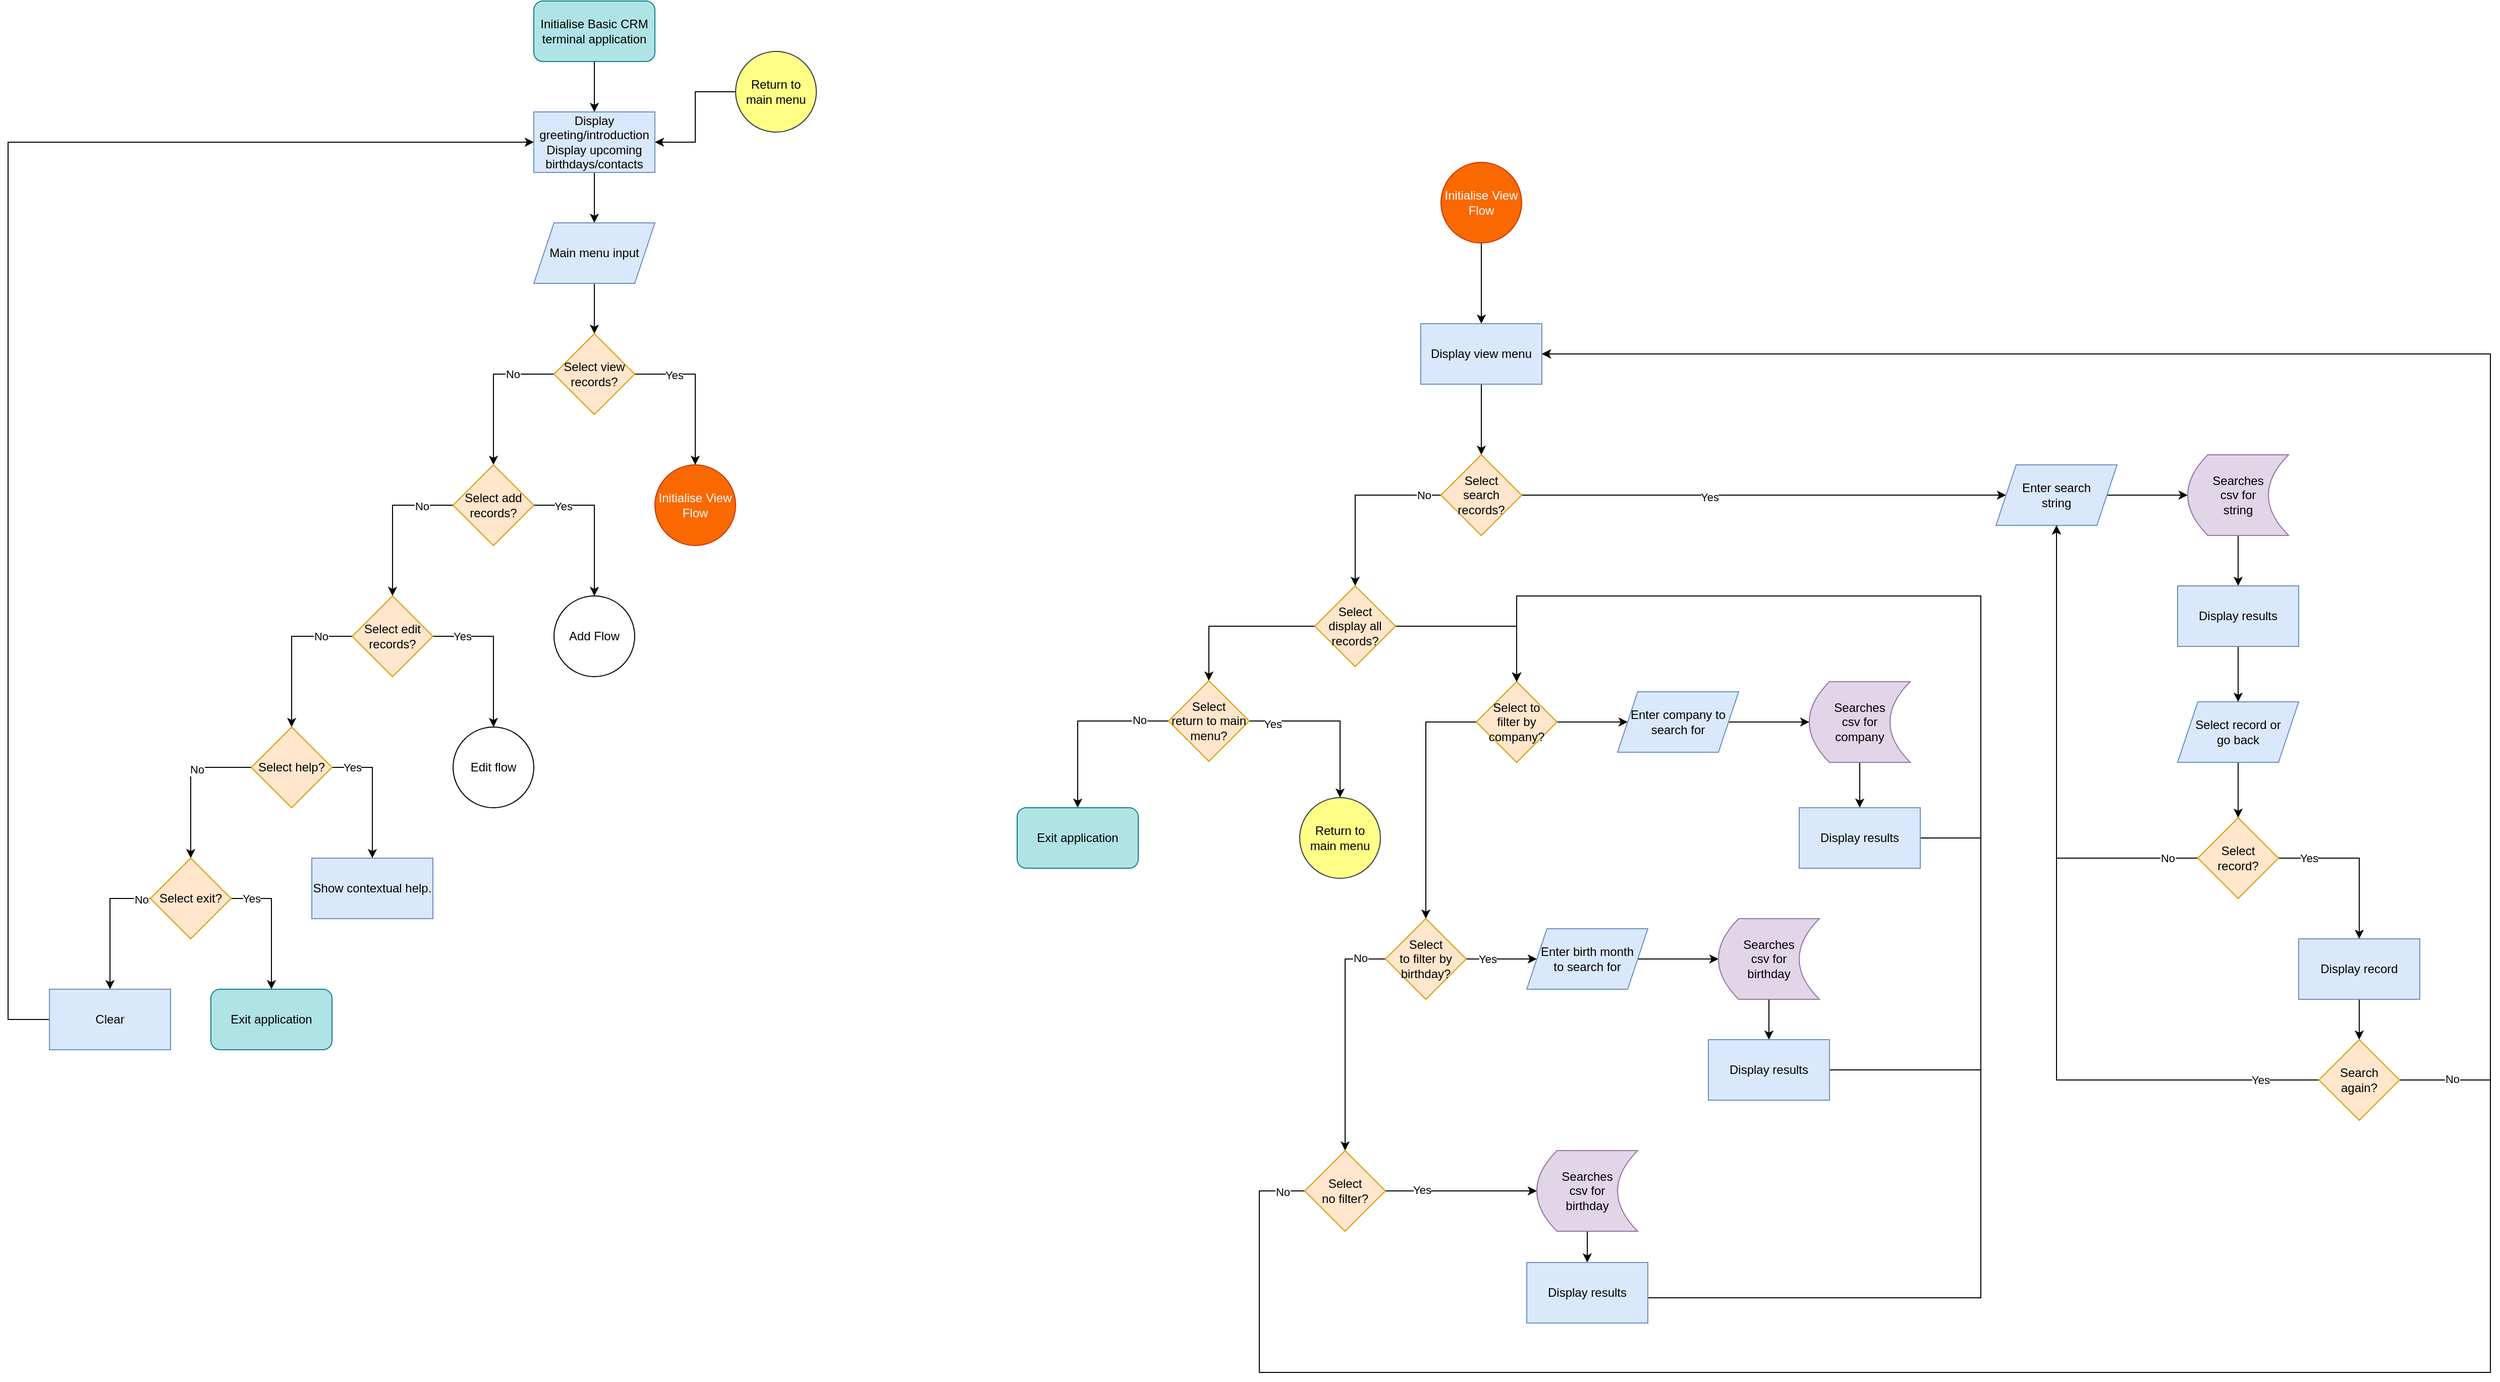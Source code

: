 <mxfile version="21.2.1" type="device">
  <diagram name="Page-1" id="zGy5wcg8kJK2i-q63N42">
    <mxGraphModel dx="3322" dy="3549" grid="1" gridSize="10" guides="1" tooltips="1" connect="1" arrows="1" fold="1" page="1" pageScale="1" pageWidth="827" pageHeight="1169" math="0" shadow="0">
      <root>
        <mxCell id="0" />
        <mxCell id="1" parent="0" />
        <mxCell id="1yUetGmdTYGrfytAma1_-7" style="edgeStyle=orthogonalEdgeStyle;rounded=0;orthogonalLoop=1;jettySize=auto;html=1;entryX=0.5;entryY=0;entryDx=0;entryDy=0;" parent="1" source="1yUetGmdTYGrfytAma1_-2" target="1yUetGmdTYGrfytAma1_-6" edge="1">
          <mxGeometry relative="1" as="geometry" />
        </mxCell>
        <mxCell id="1yUetGmdTYGrfytAma1_-2" value="Display greeting/introduction&lt;br&gt;Display upcoming birthdays/contacts" style="whiteSpace=wrap;html=1;fillColor=#dae8fc;strokeColor=#6c8ebf;" parent="1" vertex="1">
          <mxGeometry x="601" y="150" width="120" height="60" as="geometry" />
        </mxCell>
        <mxCell id="1yUetGmdTYGrfytAma1_-9" value="" style="edgeStyle=orthogonalEdgeStyle;rounded=0;orthogonalLoop=1;jettySize=auto;html=1;" parent="1" source="1yUetGmdTYGrfytAma1_-6" target="1yUetGmdTYGrfytAma1_-8" edge="1">
          <mxGeometry relative="1" as="geometry" />
        </mxCell>
        <mxCell id="1yUetGmdTYGrfytAma1_-6" value="Main menu input" style="shape=parallelogram;perimeter=parallelogramPerimeter;whiteSpace=wrap;html=1;fixedSize=1;fillColor=#dae8fc;strokeColor=#6c8ebf;" parent="1" vertex="1">
          <mxGeometry x="601" y="260" width="120" height="60" as="geometry" />
        </mxCell>
        <mxCell id="1yUetGmdTYGrfytAma1_-11" value="" style="edgeStyle=orthogonalEdgeStyle;rounded=0;orthogonalLoop=1;jettySize=auto;html=1;" parent="1" source="1yUetGmdTYGrfytAma1_-8" target="1yUetGmdTYGrfytAma1_-10" edge="1">
          <mxGeometry relative="1" as="geometry" />
        </mxCell>
        <mxCell id="on_YwbzQyKf1VUlJlDrA-50" value="No" style="edgeLabel;html=1;align=center;verticalAlign=middle;resizable=0;points=[];" vertex="1" connectable="0" parent="1yUetGmdTYGrfytAma1_-11">
          <mxGeometry x="-0.025" y="1" relative="1" as="geometry">
            <mxPoint x="18" y="-13" as="offset" />
          </mxGeometry>
        </mxCell>
        <mxCell id="on_YwbzQyKf1VUlJlDrA-2" value="" style="edgeStyle=orthogonalEdgeStyle;rounded=0;orthogonalLoop=1;jettySize=auto;html=1;" edge="1" parent="1" source="1yUetGmdTYGrfytAma1_-8" target="on_YwbzQyKf1VUlJlDrA-1">
          <mxGeometry relative="1" as="geometry" />
        </mxCell>
        <mxCell id="on_YwbzQyKf1VUlJlDrA-45" value="Yes" style="edgeLabel;html=1;align=center;verticalAlign=middle;resizable=0;points=[];" vertex="1" connectable="0" parent="on_YwbzQyKf1VUlJlDrA-2">
          <mxGeometry x="-0.125" y="-2" relative="1" as="geometry">
            <mxPoint x="-19" y="-5" as="offset" />
          </mxGeometry>
        </mxCell>
        <mxCell id="1yUetGmdTYGrfytAma1_-8" value="Select view records?" style="rhombus;whiteSpace=wrap;html=1;fillColor=#ffe6cc;strokeColor=#d79b00;" parent="1" vertex="1">
          <mxGeometry x="621" y="370" width="80" height="80" as="geometry" />
        </mxCell>
        <mxCell id="1yUetGmdTYGrfytAma1_-13" value="" style="edgeStyle=orthogonalEdgeStyle;rounded=0;orthogonalLoop=1;jettySize=auto;html=1;" parent="1" source="1yUetGmdTYGrfytAma1_-10" target="1yUetGmdTYGrfytAma1_-12" edge="1">
          <mxGeometry relative="1" as="geometry" />
        </mxCell>
        <mxCell id="on_YwbzQyKf1VUlJlDrA-51" value="No" style="edgeLabel;html=1;align=center;verticalAlign=middle;resizable=0;points=[];" vertex="1" connectable="0" parent="1yUetGmdTYGrfytAma1_-13">
          <mxGeometry x="-0.125" y="2" relative="1" as="geometry">
            <mxPoint x="27" y="-5" as="offset" />
          </mxGeometry>
        </mxCell>
        <mxCell id="on_YwbzQyKf1VUlJlDrA-4" value="" style="edgeStyle=orthogonalEdgeStyle;rounded=0;orthogonalLoop=1;jettySize=auto;html=1;" edge="1" parent="1" source="1yUetGmdTYGrfytAma1_-10" target="on_YwbzQyKf1VUlJlDrA-3">
          <mxGeometry relative="1" as="geometry" />
        </mxCell>
        <mxCell id="on_YwbzQyKf1VUlJlDrA-46" value="Yes" style="edgeLabel;html=1;align=center;verticalAlign=middle;resizable=0;points=[];" vertex="1" connectable="0" parent="on_YwbzQyKf1VUlJlDrA-4">
          <mxGeometry x="-0.075" y="-1" relative="1" as="geometry">
            <mxPoint x="-30" y="-9" as="offset" />
          </mxGeometry>
        </mxCell>
        <mxCell id="1yUetGmdTYGrfytAma1_-10" value="Select add records?" style="rhombus;whiteSpace=wrap;html=1;fillColor=#ffe6cc;strokeColor=#d79b00;" parent="1" vertex="1">
          <mxGeometry x="521" y="500" width="80" height="80" as="geometry" />
        </mxCell>
        <mxCell id="1yUetGmdTYGrfytAma1_-15" value="" style="edgeStyle=orthogonalEdgeStyle;rounded=0;orthogonalLoop=1;jettySize=auto;html=1;" parent="1" source="1yUetGmdTYGrfytAma1_-12" target="1yUetGmdTYGrfytAma1_-14" edge="1">
          <mxGeometry relative="1" as="geometry" />
        </mxCell>
        <mxCell id="on_YwbzQyKf1VUlJlDrA-52" value="No" style="edgeLabel;html=1;align=center;verticalAlign=middle;resizable=0;points=[];" vertex="1" connectable="0" parent="1yUetGmdTYGrfytAma1_-15">
          <mxGeometry x="0.05" relative="1" as="geometry">
            <mxPoint x="29" y="-19" as="offset" />
          </mxGeometry>
        </mxCell>
        <mxCell id="on_YwbzQyKf1VUlJlDrA-6" value="" style="edgeStyle=orthogonalEdgeStyle;rounded=0;orthogonalLoop=1;jettySize=auto;html=1;" edge="1" parent="1" source="1yUetGmdTYGrfytAma1_-12" target="on_YwbzQyKf1VUlJlDrA-5">
          <mxGeometry relative="1" as="geometry" />
        </mxCell>
        <mxCell id="on_YwbzQyKf1VUlJlDrA-47" value="Yes" style="edgeLabel;html=1;align=center;verticalAlign=middle;resizable=0;points=[];" vertex="1" connectable="0" parent="on_YwbzQyKf1VUlJlDrA-6">
          <mxGeometry y="3" relative="1" as="geometry">
            <mxPoint x="-34" y="-15" as="offset" />
          </mxGeometry>
        </mxCell>
        <mxCell id="1yUetGmdTYGrfytAma1_-12" value="Select edit records?" style="rhombus;whiteSpace=wrap;html=1;fillColor=#ffe6cc;strokeColor=#d79b00;" parent="1" vertex="1">
          <mxGeometry x="421" y="630" width="80" height="80" as="geometry" />
        </mxCell>
        <mxCell id="1yUetGmdTYGrfytAma1_-17" value="" style="edgeStyle=orthogonalEdgeStyle;rounded=0;orthogonalLoop=1;jettySize=auto;html=1;" parent="1" source="1yUetGmdTYGrfytAma1_-14" target="1yUetGmdTYGrfytAma1_-16" edge="1">
          <mxGeometry relative="1" as="geometry" />
        </mxCell>
        <mxCell id="on_YwbzQyKf1VUlJlDrA-53" value="No" style="edgeLabel;html=1;align=center;verticalAlign=middle;resizable=0;points=[];" vertex="1" connectable="0" parent="1yUetGmdTYGrfytAma1_-17">
          <mxGeometry x="-0.275" y="2" relative="1" as="geometry">
            <mxPoint as="offset" />
          </mxGeometry>
        </mxCell>
        <mxCell id="on_YwbzQyKf1VUlJlDrA-15" value="" style="edgeStyle=orthogonalEdgeStyle;rounded=0;orthogonalLoop=1;jettySize=auto;html=1;exitX=1;exitY=0.5;exitDx=0;exitDy=0;" edge="1" parent="1" source="1yUetGmdTYGrfytAma1_-14" target="on_YwbzQyKf1VUlJlDrA-14">
          <mxGeometry relative="1" as="geometry" />
        </mxCell>
        <mxCell id="on_YwbzQyKf1VUlJlDrA-48" value="Yes" style="edgeLabel;html=1;align=center;verticalAlign=middle;resizable=0;points=[];" vertex="1" connectable="0" parent="on_YwbzQyKf1VUlJlDrA-15">
          <mxGeometry x="0.067" relative="1" as="geometry">
            <mxPoint x="-20" y="-30" as="offset" />
          </mxGeometry>
        </mxCell>
        <mxCell id="1yUetGmdTYGrfytAma1_-14" value="Select help?" style="rhombus;whiteSpace=wrap;html=1;fillColor=#ffe6cc;strokeColor=#d79b00;" parent="1" vertex="1">
          <mxGeometry x="321" y="760" width="80" height="80" as="geometry" />
        </mxCell>
        <mxCell id="1yUetGmdTYGrfytAma1_-19" style="edgeStyle=orthogonalEdgeStyle;rounded=0;orthogonalLoop=1;jettySize=auto;html=1;entryX=0.5;entryY=0;entryDx=0;entryDy=0;exitX=0;exitY=0.5;exitDx=0;exitDy=0;" parent="1" source="1yUetGmdTYGrfytAma1_-16" target="1yUetGmdTYGrfytAma1_-18" edge="1">
          <mxGeometry relative="1" as="geometry" />
        </mxCell>
        <mxCell id="1yUetGmdTYGrfytAma1_-21" value="No" style="edgeLabel;html=1;align=center;verticalAlign=middle;resizable=0;points=[];" parent="1yUetGmdTYGrfytAma1_-19" vertex="1" connectable="0">
          <mxGeometry x="-0.861" y="1" relative="1" as="geometry">
            <mxPoint as="offset" />
          </mxGeometry>
        </mxCell>
        <mxCell id="on_YwbzQyKf1VUlJlDrA-10" style="edgeStyle=orthogonalEdgeStyle;rounded=0;orthogonalLoop=1;jettySize=auto;html=1;exitX=1;exitY=0.5;exitDx=0;exitDy=0;" edge="1" parent="1" source="1yUetGmdTYGrfytAma1_-16" target="on_YwbzQyKf1VUlJlDrA-9">
          <mxGeometry relative="1" as="geometry" />
        </mxCell>
        <mxCell id="on_YwbzQyKf1VUlJlDrA-49" value="Yes" style="edgeLabel;html=1;align=center;verticalAlign=middle;resizable=0;points=[];" vertex="1" connectable="0" parent="on_YwbzQyKf1VUlJlDrA-10">
          <mxGeometry x="-0.2" relative="1" as="geometry">
            <mxPoint x="-20" y="-12" as="offset" />
          </mxGeometry>
        </mxCell>
        <mxCell id="1yUetGmdTYGrfytAma1_-16" value="Select exit?" style="rhombus;whiteSpace=wrap;html=1;fillColor=#ffe6cc;strokeColor=#d79b00;" parent="1" vertex="1">
          <mxGeometry x="221" y="890" width="80" height="80" as="geometry" />
        </mxCell>
        <mxCell id="1yUetGmdTYGrfytAma1_-20" style="edgeStyle=orthogonalEdgeStyle;rounded=0;orthogonalLoop=1;jettySize=auto;html=1;exitX=0;exitY=0.5;exitDx=0;exitDy=0;entryX=0;entryY=0.5;entryDx=0;entryDy=0;" parent="1" source="1yUetGmdTYGrfytAma1_-18" target="1yUetGmdTYGrfytAma1_-2" edge="1">
          <mxGeometry relative="1" as="geometry">
            <mxPoint x="570" y="220" as="targetPoint" />
            <Array as="points">
              <mxPoint x="80" y="1050" />
              <mxPoint x="80" y="180" />
            </Array>
          </mxGeometry>
        </mxCell>
        <mxCell id="1yUetGmdTYGrfytAma1_-18" value="Clear" style="rounded=0;whiteSpace=wrap;html=1;fillColor=#dae8fc;strokeColor=#6c8ebf;" parent="1" vertex="1">
          <mxGeometry x="121" y="1020" width="120" height="60" as="geometry" />
        </mxCell>
        <mxCell id="on_YwbzQyKf1VUlJlDrA-1" value="Initialise View Flow" style="ellipse;whiteSpace=wrap;html=1;fillColor=#fa6800;fontColor=#FFFFFF;strokeColor=#C73500;" vertex="1" parent="1">
          <mxGeometry x="721" y="500" width="80" height="80" as="geometry" />
        </mxCell>
        <mxCell id="on_YwbzQyKf1VUlJlDrA-3" value="Add Flow" style="ellipse;whiteSpace=wrap;html=1;" vertex="1" parent="1">
          <mxGeometry x="621" y="630" width="80" height="80" as="geometry" />
        </mxCell>
        <mxCell id="on_YwbzQyKf1VUlJlDrA-5" value="Edit flow" style="ellipse;whiteSpace=wrap;html=1;" vertex="1" parent="1">
          <mxGeometry x="521" y="760" width="80" height="80" as="geometry" />
        </mxCell>
        <mxCell id="on_YwbzQyKf1VUlJlDrA-9" value="Exit application" style="rounded=1;whiteSpace=wrap;html=1;fillColor=#b0e3e6;strokeColor=#0e8088;" vertex="1" parent="1">
          <mxGeometry x="281" y="1020" width="120" height="60" as="geometry" />
        </mxCell>
        <mxCell id="on_YwbzQyKf1VUlJlDrA-12" style="edgeStyle=orthogonalEdgeStyle;rounded=0;orthogonalLoop=1;jettySize=auto;html=1;entryX=0.5;entryY=0;entryDx=0;entryDy=0;" edge="1" parent="1" source="on_YwbzQyKf1VUlJlDrA-11" target="1yUetGmdTYGrfytAma1_-2">
          <mxGeometry relative="1" as="geometry" />
        </mxCell>
        <mxCell id="on_YwbzQyKf1VUlJlDrA-11" value="Initialise Basic CRM terminal application" style="rounded=1;whiteSpace=wrap;html=1;fillColor=#b0e3e6;strokeColor=#0e8088;" vertex="1" parent="1">
          <mxGeometry x="601" y="40" width="120" height="60" as="geometry" />
        </mxCell>
        <mxCell id="on_YwbzQyKf1VUlJlDrA-14" value="Show contextual help." style="whiteSpace=wrap;html=1;fillColor=#dae8fc;strokeColor=#6c8ebf;" vertex="1" parent="1">
          <mxGeometry x="381" y="890" width="120" height="60" as="geometry" />
        </mxCell>
        <mxCell id="on_YwbzQyKf1VUlJlDrA-18" value="" style="edgeStyle=orthogonalEdgeStyle;rounded=0;orthogonalLoop=1;jettySize=auto;html=1;" edge="1" parent="1" source="on_YwbzQyKf1VUlJlDrA-16" target="on_YwbzQyKf1VUlJlDrA-17">
          <mxGeometry relative="1" as="geometry" />
        </mxCell>
        <mxCell id="on_YwbzQyKf1VUlJlDrA-16" value="Initialise View Flow" style="ellipse;whiteSpace=wrap;html=1;aspect=fixed;fontColor=#FFFFFF;fillColor=#fa6800;strokeColor=#C73500;" vertex="1" parent="1">
          <mxGeometry x="1500" y="200" width="80" height="80" as="geometry" />
        </mxCell>
        <mxCell id="on_YwbzQyKf1VUlJlDrA-20" value="" style="edgeStyle=orthogonalEdgeStyle;rounded=0;orthogonalLoop=1;jettySize=auto;html=1;" edge="1" parent="1" source="on_YwbzQyKf1VUlJlDrA-17" target="on_YwbzQyKf1VUlJlDrA-19">
          <mxGeometry relative="1" as="geometry" />
        </mxCell>
        <mxCell id="on_YwbzQyKf1VUlJlDrA-17" value="Display view menu" style="whiteSpace=wrap;html=1;fillColor=#dae8fc;strokeColor=#6c8ebf;" vertex="1" parent="1">
          <mxGeometry x="1480" y="360" width="120" height="60" as="geometry" />
        </mxCell>
        <mxCell id="on_YwbzQyKf1VUlJlDrA-22" value="" style="edgeStyle=orthogonalEdgeStyle;rounded=0;orthogonalLoop=1;jettySize=auto;html=1;exitX=0;exitY=0.5;exitDx=0;exitDy=0;entryX=0.5;entryY=0;entryDx=0;entryDy=0;" edge="1" parent="1" source="on_YwbzQyKf1VUlJlDrA-19" target="on_YwbzQyKf1VUlJlDrA-21">
          <mxGeometry relative="1" as="geometry">
            <Array as="points">
              <mxPoint x="1415" y="530" />
            </Array>
          </mxGeometry>
        </mxCell>
        <mxCell id="on_YwbzQyKf1VUlJlDrA-100" value="No" style="edgeLabel;html=1;align=center;verticalAlign=middle;resizable=0;points=[];" vertex="1" connectable="0" parent="on_YwbzQyKf1VUlJlDrA-22">
          <mxGeometry x="-0.798" relative="1" as="geometry">
            <mxPoint as="offset" />
          </mxGeometry>
        </mxCell>
        <mxCell id="on_YwbzQyKf1VUlJlDrA-26" style="edgeStyle=orthogonalEdgeStyle;rounded=0;orthogonalLoop=1;jettySize=auto;html=1;entryX=0;entryY=0.5;entryDx=0;entryDy=0;" edge="1" parent="1" source="on_YwbzQyKf1VUlJlDrA-19" target="on_YwbzQyKf1VUlJlDrA-25">
          <mxGeometry relative="1" as="geometry" />
        </mxCell>
        <mxCell id="on_YwbzQyKf1VUlJlDrA-99" value="Yes" style="edgeLabel;html=1;align=center;verticalAlign=middle;resizable=0;points=[];" vertex="1" connectable="0" parent="on_YwbzQyKf1VUlJlDrA-26">
          <mxGeometry x="-0.224" y="-2" relative="1" as="geometry">
            <mxPoint as="offset" />
          </mxGeometry>
        </mxCell>
        <mxCell id="on_YwbzQyKf1VUlJlDrA-19" value="Select &lt;br&gt;search records?" style="rhombus;whiteSpace=wrap;html=1;fillColor=#ffe6cc;strokeColor=#d79b00;" vertex="1" parent="1">
          <mxGeometry x="1500" y="490" width="80" height="80" as="geometry" />
        </mxCell>
        <mxCell id="on_YwbzQyKf1VUlJlDrA-59" value="" style="edgeStyle=orthogonalEdgeStyle;rounded=0;orthogonalLoop=1;jettySize=auto;html=1;entryX=0.5;entryY=0;entryDx=0;entryDy=0;" edge="1" parent="1" source="on_YwbzQyKf1VUlJlDrA-21" target="on_YwbzQyKf1VUlJlDrA-58">
          <mxGeometry relative="1" as="geometry">
            <mxPoint x="1575" y="710" as="targetPoint" />
            <Array as="points">
              <mxPoint x="1575" y="660" />
            </Array>
          </mxGeometry>
        </mxCell>
        <mxCell id="on_YwbzQyKf1VUlJlDrA-78" value="" style="edgeStyle=orthogonalEdgeStyle;rounded=0;orthogonalLoop=1;jettySize=auto;html=1;entryX=0.5;entryY=0;entryDx=0;entryDy=0;" edge="1" parent="1" source="on_YwbzQyKf1VUlJlDrA-21" target="on_YwbzQyKf1VUlJlDrA-77">
          <mxGeometry relative="1" as="geometry">
            <Array as="points">
              <mxPoint x="1270" y="660" />
            </Array>
          </mxGeometry>
        </mxCell>
        <mxCell id="on_YwbzQyKf1VUlJlDrA-21" value="Select &lt;br&gt;display all records?" style="rhombus;whiteSpace=wrap;html=1;fillColor=#ffe6cc;strokeColor=#d79b00;" vertex="1" parent="1">
          <mxGeometry x="1375" y="620" width="80" height="80" as="geometry" />
        </mxCell>
        <mxCell id="on_YwbzQyKf1VUlJlDrA-29" style="edgeStyle=orthogonalEdgeStyle;rounded=0;orthogonalLoop=1;jettySize=auto;html=1;exitX=1;exitY=0.5;exitDx=0;exitDy=0;entryX=0;entryY=0.5;entryDx=0;entryDy=0;" edge="1" parent="1" source="on_YwbzQyKf1VUlJlDrA-25" target="on_YwbzQyKf1VUlJlDrA-28">
          <mxGeometry relative="1" as="geometry" />
        </mxCell>
        <mxCell id="on_YwbzQyKf1VUlJlDrA-25" value="Enter search &lt;br&gt;string" style="shape=parallelogram;perimeter=parallelogramPerimeter;whiteSpace=wrap;html=1;fixedSize=1;fillColor=#dae8fc;strokeColor=#6c8ebf;" vertex="1" parent="1">
          <mxGeometry x="2050" y="500" width="120" height="60" as="geometry" />
        </mxCell>
        <mxCell id="on_YwbzQyKf1VUlJlDrA-31" value="" style="edgeStyle=orthogonalEdgeStyle;rounded=0;orthogonalLoop=1;jettySize=auto;html=1;" edge="1" parent="1" source="on_YwbzQyKf1VUlJlDrA-28" target="on_YwbzQyKf1VUlJlDrA-30">
          <mxGeometry relative="1" as="geometry" />
        </mxCell>
        <mxCell id="on_YwbzQyKf1VUlJlDrA-28" value="Searches&lt;br&gt;csv for&lt;br&gt;string" style="shape=dataStorage;whiteSpace=wrap;html=1;fixedSize=1;fillColor=#e1d5e7;strokeColor=#9673a6;" vertex="1" parent="1">
          <mxGeometry x="2240" y="490" width="100" height="80" as="geometry" />
        </mxCell>
        <mxCell id="on_YwbzQyKf1VUlJlDrA-33" value="" style="edgeStyle=orthogonalEdgeStyle;rounded=0;orthogonalLoop=1;jettySize=auto;html=1;" edge="1" parent="1" source="on_YwbzQyKf1VUlJlDrA-30" target="on_YwbzQyKf1VUlJlDrA-32">
          <mxGeometry relative="1" as="geometry" />
        </mxCell>
        <mxCell id="on_YwbzQyKf1VUlJlDrA-30" value="Display results" style="whiteSpace=wrap;html=1;fillColor=#dae8fc;strokeColor=#6c8ebf;" vertex="1" parent="1">
          <mxGeometry x="2230" y="620" width="120" height="60" as="geometry" />
        </mxCell>
        <mxCell id="on_YwbzQyKf1VUlJlDrA-35" value="" style="edgeStyle=orthogonalEdgeStyle;rounded=0;orthogonalLoop=1;jettySize=auto;html=1;" edge="1" parent="1" source="on_YwbzQyKf1VUlJlDrA-32" target="on_YwbzQyKf1VUlJlDrA-34">
          <mxGeometry relative="1" as="geometry" />
        </mxCell>
        <mxCell id="on_YwbzQyKf1VUlJlDrA-32" value="Select record or &lt;br&gt;go back" style="shape=parallelogram;perimeter=parallelogramPerimeter;whiteSpace=wrap;html=1;fixedSize=1;fillColor=#dae8fc;strokeColor=#6c8ebf;" vertex="1" parent="1">
          <mxGeometry x="2230" y="735" width="120" height="60" as="geometry" />
        </mxCell>
        <mxCell id="on_YwbzQyKf1VUlJlDrA-36" style="edgeStyle=orthogonalEdgeStyle;rounded=0;orthogonalLoop=1;jettySize=auto;html=1;entryX=0.5;entryY=1;entryDx=0;entryDy=0;" edge="1" parent="1" source="on_YwbzQyKf1VUlJlDrA-34" target="on_YwbzQyKf1VUlJlDrA-25">
          <mxGeometry relative="1" as="geometry" />
        </mxCell>
        <mxCell id="on_YwbzQyKf1VUlJlDrA-42" value="No" style="edgeLabel;html=1;align=center;verticalAlign=middle;resizable=0;points=[];" vertex="1" connectable="0" parent="on_YwbzQyKf1VUlJlDrA-36">
          <mxGeometry x="-0.811" y="1" relative="1" as="geometry">
            <mxPoint x="14" y="-1" as="offset" />
          </mxGeometry>
        </mxCell>
        <mxCell id="on_YwbzQyKf1VUlJlDrA-38" value="" style="edgeStyle=orthogonalEdgeStyle;rounded=0;orthogonalLoop=1;jettySize=auto;html=1;" edge="1" parent="1" source="on_YwbzQyKf1VUlJlDrA-34" target="on_YwbzQyKf1VUlJlDrA-37">
          <mxGeometry relative="1" as="geometry" />
        </mxCell>
        <mxCell id="on_YwbzQyKf1VUlJlDrA-43" value="Yes" style="edgeLabel;html=1;align=center;verticalAlign=middle;resizable=0;points=[];" vertex="1" connectable="0" parent="on_YwbzQyKf1VUlJlDrA-38">
          <mxGeometry x="-0.333" relative="1" as="geometry">
            <mxPoint x="-24" as="offset" />
          </mxGeometry>
        </mxCell>
        <mxCell id="on_YwbzQyKf1VUlJlDrA-34" value="Select &lt;br&gt;record?" style="rhombus;whiteSpace=wrap;html=1;fillColor=#ffe6cc;strokeColor=#d79b00;" vertex="1" parent="1">
          <mxGeometry x="2250" y="850" width="80" height="80" as="geometry" />
        </mxCell>
        <mxCell id="on_YwbzQyKf1VUlJlDrA-40" value="" style="edgeStyle=orthogonalEdgeStyle;rounded=0;orthogonalLoop=1;jettySize=auto;html=1;exitX=0.5;exitY=1;exitDx=0;exitDy=0;" edge="1" parent="1" source="on_YwbzQyKf1VUlJlDrA-37" target="on_YwbzQyKf1VUlJlDrA-39">
          <mxGeometry relative="1" as="geometry" />
        </mxCell>
        <mxCell id="on_YwbzQyKf1VUlJlDrA-37" value="Display record" style="whiteSpace=wrap;html=1;fillColor=#dae8fc;strokeColor=#6c8ebf;" vertex="1" parent="1">
          <mxGeometry x="2350" y="970" width="120" height="60" as="geometry" />
        </mxCell>
        <mxCell id="on_YwbzQyKf1VUlJlDrA-41" style="edgeStyle=orthogonalEdgeStyle;rounded=0;orthogonalLoop=1;jettySize=auto;html=1;entryX=0.5;entryY=1;entryDx=0;entryDy=0;" edge="1" parent="1" source="on_YwbzQyKf1VUlJlDrA-39" target="on_YwbzQyKf1VUlJlDrA-25">
          <mxGeometry relative="1" as="geometry" />
        </mxCell>
        <mxCell id="on_YwbzQyKf1VUlJlDrA-44" value="Yes" style="edgeLabel;html=1;align=center;verticalAlign=middle;resizable=0;points=[];" vertex="1" connectable="0" parent="on_YwbzQyKf1VUlJlDrA-41">
          <mxGeometry x="-0.795" y="2" relative="1" as="geometry">
            <mxPoint x="25" y="-2" as="offset" />
          </mxGeometry>
        </mxCell>
        <mxCell id="on_YwbzQyKf1VUlJlDrA-54" style="edgeStyle=orthogonalEdgeStyle;rounded=0;orthogonalLoop=1;jettySize=auto;html=1;entryX=1;entryY=0.5;entryDx=0;entryDy=0;exitX=1;exitY=0.5;exitDx=0;exitDy=0;" edge="1" parent="1" source="on_YwbzQyKf1VUlJlDrA-39" target="on_YwbzQyKf1VUlJlDrA-17">
          <mxGeometry relative="1" as="geometry">
            <Array as="points">
              <mxPoint x="2540" y="1110" />
              <mxPoint x="2540" y="390" />
            </Array>
          </mxGeometry>
        </mxCell>
        <mxCell id="on_YwbzQyKf1VUlJlDrA-55" value="No" style="edgeLabel;html=1;align=center;verticalAlign=middle;resizable=0;points=[];" vertex="1" connectable="0" parent="on_YwbzQyKf1VUlJlDrA-54">
          <mxGeometry x="-0.941" y="1" relative="1" as="geometry">
            <mxPoint as="offset" />
          </mxGeometry>
        </mxCell>
        <mxCell id="on_YwbzQyKf1VUlJlDrA-39" value="Search&lt;br&gt;again?" style="rhombus;whiteSpace=wrap;html=1;fillColor=#ffe6cc;strokeColor=#d79b00;" vertex="1" parent="1">
          <mxGeometry x="2370" y="1070" width="80" height="80" as="geometry" />
        </mxCell>
        <mxCell id="on_YwbzQyKf1VUlJlDrA-61" value="" style="edgeStyle=orthogonalEdgeStyle;rounded=0;orthogonalLoop=1;jettySize=auto;html=1;exitX=0;exitY=0.5;exitDx=0;exitDy=0;entryX=0.5;entryY=0;entryDx=0;entryDy=0;" edge="1" parent="1" source="on_YwbzQyKf1VUlJlDrA-58" target="on_YwbzQyKf1VUlJlDrA-60">
          <mxGeometry relative="1" as="geometry">
            <Array as="points">
              <mxPoint x="1485" y="755" />
            </Array>
          </mxGeometry>
        </mxCell>
        <mxCell id="on_YwbzQyKf1VUlJlDrA-63" value="" style="edgeStyle=orthogonalEdgeStyle;rounded=0;orthogonalLoop=1;jettySize=auto;html=1;" edge="1" parent="1" source="on_YwbzQyKf1VUlJlDrA-58" target="on_YwbzQyKf1VUlJlDrA-62">
          <mxGeometry relative="1" as="geometry" />
        </mxCell>
        <mxCell id="on_YwbzQyKf1VUlJlDrA-58" value="Select to &lt;br&gt;filter by company?" style="rhombus;whiteSpace=wrap;html=1;fillColor=#ffe6cc;strokeColor=#d79b00;" vertex="1" parent="1">
          <mxGeometry x="1535" y="715" width="80" height="80" as="geometry" />
        </mxCell>
        <mxCell id="on_YwbzQyKf1VUlJlDrA-75" style="edgeStyle=orthogonalEdgeStyle;rounded=0;orthogonalLoop=1;jettySize=auto;html=1;entryX=0;entryY=0.5;entryDx=0;entryDy=0;" edge="1" parent="1" source="on_YwbzQyKf1VUlJlDrA-60" target="on_YwbzQyKf1VUlJlDrA-71">
          <mxGeometry relative="1" as="geometry" />
        </mxCell>
        <mxCell id="on_YwbzQyKf1VUlJlDrA-104" value="Yes" style="edgeLabel;html=1;align=center;verticalAlign=middle;resizable=0;points=[];" vertex="1" connectable="0" parent="on_YwbzQyKf1VUlJlDrA-75">
          <mxGeometry x="-0.416" relative="1" as="geometry">
            <mxPoint as="offset" />
          </mxGeometry>
        </mxCell>
        <mxCell id="on_YwbzQyKf1VUlJlDrA-98" style="edgeStyle=orthogonalEdgeStyle;rounded=0;orthogonalLoop=1;jettySize=auto;html=1;entryX=0.5;entryY=0;entryDx=0;entryDy=0;exitX=0;exitY=0.5;exitDx=0;exitDy=0;" edge="1" parent="1" source="on_YwbzQyKf1VUlJlDrA-60" target="on_YwbzQyKf1VUlJlDrA-86">
          <mxGeometry relative="1" as="geometry">
            <mxPoint x="1405" y="1199" as="targetPoint" />
            <Array as="points">
              <mxPoint x="1405" y="990" />
            </Array>
          </mxGeometry>
        </mxCell>
        <mxCell id="on_YwbzQyKf1VUlJlDrA-103" value="No" style="edgeLabel;html=1;align=center;verticalAlign=middle;resizable=0;points=[];" vertex="1" connectable="0" parent="on_YwbzQyKf1VUlJlDrA-98">
          <mxGeometry x="-0.784" y="-1" relative="1" as="geometry">
            <mxPoint as="offset" />
          </mxGeometry>
        </mxCell>
        <mxCell id="on_YwbzQyKf1VUlJlDrA-60" value="Select &lt;br&gt;to filter by birthday?" style="rhombus;whiteSpace=wrap;html=1;fillColor=#ffe6cc;strokeColor=#d79b00;" vertex="1" parent="1">
          <mxGeometry x="1445" y="950" width="80" height="80" as="geometry" />
        </mxCell>
        <mxCell id="on_YwbzQyKf1VUlJlDrA-66" style="edgeStyle=orthogonalEdgeStyle;rounded=0;orthogonalLoop=1;jettySize=auto;html=1;entryX=0;entryY=0.5;entryDx=0;entryDy=0;" edge="1" parent="1" source="on_YwbzQyKf1VUlJlDrA-62" target="on_YwbzQyKf1VUlJlDrA-64">
          <mxGeometry relative="1" as="geometry" />
        </mxCell>
        <mxCell id="on_YwbzQyKf1VUlJlDrA-62" value="Enter company to search for" style="shape=parallelogram;perimeter=parallelogramPerimeter;whiteSpace=wrap;html=1;fixedSize=1;fillColor=#dae8fc;strokeColor=#6c8ebf;" vertex="1" parent="1">
          <mxGeometry x="1675" y="725" width="120" height="60" as="geometry" />
        </mxCell>
        <mxCell id="on_YwbzQyKf1VUlJlDrA-68" value="" style="edgeStyle=orthogonalEdgeStyle;rounded=0;orthogonalLoop=1;jettySize=auto;html=1;" edge="1" parent="1" source="on_YwbzQyKf1VUlJlDrA-64" target="on_YwbzQyKf1VUlJlDrA-67">
          <mxGeometry relative="1" as="geometry" />
        </mxCell>
        <mxCell id="on_YwbzQyKf1VUlJlDrA-64" value="Searches &lt;br&gt;csv&amp;nbsp;for &lt;br&gt;company" style="shape=dataStorage;whiteSpace=wrap;html=1;fixedSize=1;fillColor=#e1d5e7;strokeColor=#9673a6;" vertex="1" parent="1">
          <mxGeometry x="1865" y="715" width="100" height="80" as="geometry" />
        </mxCell>
        <mxCell id="on_YwbzQyKf1VUlJlDrA-69" style="edgeStyle=orthogonalEdgeStyle;rounded=0;orthogonalLoop=1;jettySize=auto;html=1;exitX=1;exitY=0.5;exitDx=0;exitDy=0;entryX=0.5;entryY=0;entryDx=0;entryDy=0;" edge="1" parent="1" source="on_YwbzQyKf1VUlJlDrA-67" target="on_YwbzQyKf1VUlJlDrA-58">
          <mxGeometry relative="1" as="geometry">
            <mxPoint x="1465" y="710" as="targetPoint" />
            <Array as="points">
              <mxPoint x="2035" y="870" />
              <mxPoint x="2035" y="630" />
              <mxPoint x="1575" y="630" />
            </Array>
          </mxGeometry>
        </mxCell>
        <mxCell id="on_YwbzQyKf1VUlJlDrA-67" value="Display results" style="whiteSpace=wrap;html=1;fillColor=#dae8fc;strokeColor=#6c8ebf;" vertex="1" parent="1">
          <mxGeometry x="1855" y="840" width="120" height="60" as="geometry" />
        </mxCell>
        <mxCell id="on_YwbzQyKf1VUlJlDrA-70" style="edgeStyle=orthogonalEdgeStyle;rounded=0;orthogonalLoop=1;jettySize=auto;html=1;entryX=0;entryY=0.5;entryDx=0;entryDy=0;" edge="1" parent="1" source="on_YwbzQyKf1VUlJlDrA-71" target="on_YwbzQyKf1VUlJlDrA-73">
          <mxGeometry relative="1" as="geometry" />
        </mxCell>
        <mxCell id="on_YwbzQyKf1VUlJlDrA-71" value="Enter birth month &lt;br&gt;to search for" style="shape=parallelogram;perimeter=parallelogramPerimeter;whiteSpace=wrap;html=1;fixedSize=1;fillColor=#dae8fc;strokeColor=#6c8ebf;" vertex="1" parent="1">
          <mxGeometry x="1585" y="960" width="120" height="60" as="geometry" />
        </mxCell>
        <mxCell id="on_YwbzQyKf1VUlJlDrA-72" value="" style="edgeStyle=orthogonalEdgeStyle;rounded=0;orthogonalLoop=1;jettySize=auto;html=1;" edge="1" parent="1" source="on_YwbzQyKf1VUlJlDrA-73" target="on_YwbzQyKf1VUlJlDrA-74">
          <mxGeometry relative="1" as="geometry" />
        </mxCell>
        <mxCell id="on_YwbzQyKf1VUlJlDrA-73" value="Searches &lt;br&gt;csv&amp;nbsp;for &lt;br&gt;birthday" style="shape=dataStorage;whiteSpace=wrap;html=1;fixedSize=1;fillColor=#e1d5e7;strokeColor=#9673a6;" vertex="1" parent="1">
          <mxGeometry x="1775" y="950" width="100" height="80" as="geometry" />
        </mxCell>
        <mxCell id="on_YwbzQyKf1VUlJlDrA-97" style="edgeStyle=orthogonalEdgeStyle;rounded=0;orthogonalLoop=1;jettySize=auto;html=1;entryX=0.5;entryY=0;entryDx=0;entryDy=0;exitX=1;exitY=0.5;exitDx=0;exitDy=0;" edge="1" parent="1" source="on_YwbzQyKf1VUlJlDrA-74" target="on_YwbzQyKf1VUlJlDrA-58">
          <mxGeometry relative="1" as="geometry">
            <mxPoint x="1575" y="710" as="targetPoint" />
            <mxPoint x="1940" y="1170" as="sourcePoint" />
            <Array as="points">
              <mxPoint x="2035" y="1100" />
              <mxPoint x="2035" y="630" />
              <mxPoint x="1575" y="630" />
            </Array>
          </mxGeometry>
        </mxCell>
        <mxCell id="on_YwbzQyKf1VUlJlDrA-74" value="Display results" style="whiteSpace=wrap;html=1;fillColor=#dae8fc;strokeColor=#6c8ebf;" vertex="1" parent="1">
          <mxGeometry x="1765" y="1070" width="120" height="60" as="geometry" />
        </mxCell>
        <mxCell id="on_YwbzQyKf1VUlJlDrA-83" value="" style="edgeStyle=orthogonalEdgeStyle;rounded=0;orthogonalLoop=1;jettySize=auto;html=1;" edge="1" parent="1" source="on_YwbzQyKf1VUlJlDrA-77" target="on_YwbzQyKf1VUlJlDrA-82">
          <mxGeometry relative="1" as="geometry" />
        </mxCell>
        <mxCell id="on_YwbzQyKf1VUlJlDrA-105" value="Yes" style="edgeLabel;html=1;align=center;verticalAlign=middle;resizable=0;points=[];" vertex="1" connectable="0" parent="on_YwbzQyKf1VUlJlDrA-83">
          <mxGeometry x="-0.725" y="-3" relative="1" as="geometry">
            <mxPoint as="offset" />
          </mxGeometry>
        </mxCell>
        <mxCell id="on_YwbzQyKf1VUlJlDrA-85" value="" style="edgeStyle=orthogonalEdgeStyle;rounded=0;orthogonalLoop=1;jettySize=auto;html=1;" edge="1" parent="1" source="on_YwbzQyKf1VUlJlDrA-77" target="on_YwbzQyKf1VUlJlDrA-84">
          <mxGeometry relative="1" as="geometry" />
        </mxCell>
        <mxCell id="on_YwbzQyKf1VUlJlDrA-106" value="No" style="edgeLabel;html=1;align=center;verticalAlign=middle;resizable=0;points=[];" vertex="1" connectable="0" parent="on_YwbzQyKf1VUlJlDrA-85">
          <mxGeometry x="-0.672" y="-1" relative="1" as="geometry">
            <mxPoint as="offset" />
          </mxGeometry>
        </mxCell>
        <mxCell id="on_YwbzQyKf1VUlJlDrA-77" value="Select &lt;br&gt;return to main menu?" style="rhombus;whiteSpace=wrap;html=1;fillColor=#ffe6cc;strokeColor=#d79b00;" vertex="1" parent="1">
          <mxGeometry x="1230" y="714" width="80" height="80" as="geometry" />
        </mxCell>
        <mxCell id="on_YwbzQyKf1VUlJlDrA-81" style="edgeStyle=orthogonalEdgeStyle;rounded=0;orthogonalLoop=1;jettySize=auto;html=1;entryX=1;entryY=0.5;entryDx=0;entryDy=0;" edge="1" parent="1" source="on_YwbzQyKf1VUlJlDrA-80" target="1yUetGmdTYGrfytAma1_-2">
          <mxGeometry relative="1" as="geometry" />
        </mxCell>
        <mxCell id="on_YwbzQyKf1VUlJlDrA-80" value="Return to&lt;br&gt;main menu" style="ellipse;whiteSpace=wrap;html=1;aspect=fixed;fillColor=#ffff88;strokeColor=#36393d;" vertex="1" parent="1">
          <mxGeometry x="801" y="90" width="80" height="80" as="geometry" />
        </mxCell>
        <mxCell id="on_YwbzQyKf1VUlJlDrA-82" value="Return to&lt;br&gt;main menu" style="ellipse;whiteSpace=wrap;html=1;fillColor=#ffff88;strokeColor=#36393d;" vertex="1" parent="1">
          <mxGeometry x="1360" y="830" width="80" height="80" as="geometry" />
        </mxCell>
        <mxCell id="on_YwbzQyKf1VUlJlDrA-84" value="Exit application" style="rounded=1;whiteSpace=wrap;html=1;fillColor=#b0e3e6;strokeColor=#0e8088;" vertex="1" parent="1">
          <mxGeometry x="1080" y="840" width="120" height="60" as="geometry" />
        </mxCell>
        <mxCell id="on_YwbzQyKf1VUlJlDrA-91" value="" style="edgeStyle=orthogonalEdgeStyle;rounded=0;orthogonalLoop=1;jettySize=auto;html=1;entryX=0;entryY=0.5;entryDx=0;entryDy=0;" edge="1" parent="1" source="on_YwbzQyKf1VUlJlDrA-86" target="on_YwbzQyKf1VUlJlDrA-89">
          <mxGeometry relative="1" as="geometry" />
        </mxCell>
        <mxCell id="on_YwbzQyKf1VUlJlDrA-102" value="Yes" style="edgeLabel;html=1;align=center;verticalAlign=middle;resizable=0;points=[];" vertex="1" connectable="0" parent="on_YwbzQyKf1VUlJlDrA-91">
          <mxGeometry x="-0.517" y="1" relative="1" as="geometry">
            <mxPoint as="offset" />
          </mxGeometry>
        </mxCell>
        <mxCell id="on_YwbzQyKf1VUlJlDrA-93" style="edgeStyle=orthogonalEdgeStyle;rounded=0;orthogonalLoop=1;jettySize=auto;html=1;entryX=1;entryY=0.5;entryDx=0;entryDy=0;exitX=0;exitY=0.5;exitDx=0;exitDy=0;" edge="1" parent="1" source="on_YwbzQyKf1VUlJlDrA-86" target="on_YwbzQyKf1VUlJlDrA-17">
          <mxGeometry relative="1" as="geometry">
            <Array as="points">
              <mxPoint x="1320" y="1220" />
              <mxPoint x="1320" y="1400" />
              <mxPoint x="2540" y="1400" />
              <mxPoint x="2540" y="390" />
            </Array>
          </mxGeometry>
        </mxCell>
        <mxCell id="on_YwbzQyKf1VUlJlDrA-101" value="No" style="edgeLabel;html=1;align=center;verticalAlign=middle;resizable=0;points=[];" vertex="1" connectable="0" parent="on_YwbzQyKf1VUlJlDrA-93">
          <mxGeometry x="-0.987" y="1" relative="1" as="geometry">
            <mxPoint as="offset" />
          </mxGeometry>
        </mxCell>
        <mxCell id="on_YwbzQyKf1VUlJlDrA-86" value="Select &lt;br&gt;no filter?" style="rhombus;whiteSpace=wrap;html=1;fillColor=#ffe6cc;strokeColor=#d79b00;" vertex="1" parent="1">
          <mxGeometry x="1365" y="1180" width="80" height="80" as="geometry" />
        </mxCell>
        <mxCell id="on_YwbzQyKf1VUlJlDrA-88" value="" style="edgeStyle=orthogonalEdgeStyle;rounded=0;orthogonalLoop=1;jettySize=auto;html=1;exitX=0.5;exitY=1;exitDx=0;exitDy=0;" edge="1" parent="1" source="on_YwbzQyKf1VUlJlDrA-89" target="on_YwbzQyKf1VUlJlDrA-90">
          <mxGeometry relative="1" as="geometry" />
        </mxCell>
        <mxCell id="on_YwbzQyKf1VUlJlDrA-89" value="Searches &lt;br&gt;csv&amp;nbsp;for &lt;br&gt;birthday" style="shape=dataStorage;whiteSpace=wrap;html=1;fixedSize=1;fillColor=#e1d5e7;strokeColor=#9673a6;" vertex="1" parent="1">
          <mxGeometry x="1595" y="1180" width="100" height="80" as="geometry" />
        </mxCell>
        <mxCell id="on_YwbzQyKf1VUlJlDrA-92" style="edgeStyle=orthogonalEdgeStyle;rounded=0;orthogonalLoop=1;jettySize=auto;html=1;entryX=0.5;entryY=0;entryDx=0;entryDy=0;exitX=1;exitY=0.5;exitDx=0;exitDy=0;" edge="1" parent="1" source="on_YwbzQyKf1VUlJlDrA-90" target="on_YwbzQyKf1VUlJlDrA-58">
          <mxGeometry relative="1" as="geometry">
            <mxPoint x="1755" y="700" as="targetPoint" />
            <mxPoint x="1800" y="1360" as="sourcePoint" />
            <Array as="points">
              <mxPoint x="1705" y="1326" />
              <mxPoint x="2035" y="1326" />
              <mxPoint x="2035" y="630" />
              <mxPoint x="1575" y="630" />
            </Array>
          </mxGeometry>
        </mxCell>
        <mxCell id="on_YwbzQyKf1VUlJlDrA-90" value="Display results" style="whiteSpace=wrap;html=1;fillColor=#dae8fc;strokeColor=#6c8ebf;" vertex="1" parent="1">
          <mxGeometry x="1585" y="1291" width="120" height="60" as="geometry" />
        </mxCell>
      </root>
    </mxGraphModel>
  </diagram>
</mxfile>
